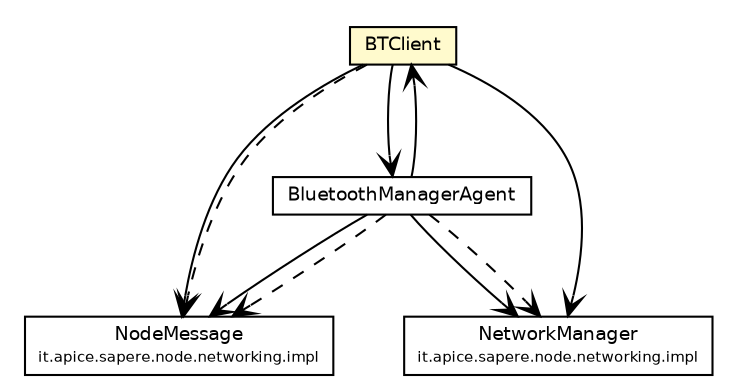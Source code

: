 #!/usr/local/bin/dot
#
# Class diagram 
# Generated by UmlGraph version 4.4 (http://www.spinellis.gr/sw/umlgraph)
#

digraph G {
	edge [fontname="Helvetica",fontsize=10,labelfontname="Helvetica",labelfontsize=10];
	node [fontname="Helvetica",fontsize=10,shape=plaintext];
	// it.apice.sapere.node.networking.bluetooth.impl.BTClient
	c2424 [label=<<table border="0" cellborder="1" cellspacing="0" cellpadding="2" port="p" bgcolor="lemonChiffon" href="./BTClient.html">
		<tr><td><table border="0" cellspacing="0" cellpadding="1">
			<tr><td> BTClient </td></tr>
		</table></td></tr>
		</table>>, fontname="Helvetica", fontcolor="black", fontsize=9.0];
	// it.apice.sapere.node.networking.bluetooth.impl.BluetoothManagerAgent
	c2425 [label=<<table border="0" cellborder="1" cellspacing="0" cellpadding="2" port="p" href="./BluetoothManagerAgent.html">
		<tr><td><table border="0" cellspacing="0" cellpadding="1">
			<tr><td> BluetoothManagerAgent </td></tr>
		</table></td></tr>
		</table>>, fontname="Helvetica", fontcolor="black", fontsize=9.0];
	// it.apice.sapere.node.networking.impl.NodeMessage
	c2432 [label=<<table border="0" cellborder="1" cellspacing="0" cellpadding="2" port="p" href="../../impl/NodeMessage.html">
		<tr><td><table border="0" cellspacing="0" cellpadding="1">
			<tr><td> NodeMessage </td></tr>
			<tr><td><font point-size="7.0"> it.apice.sapere.node.networking.impl </font></td></tr>
		</table></td></tr>
		</table>>, fontname="Helvetica", fontcolor="black", fontsize=9.0];
	// it.apice.sapere.node.networking.impl.NetworkManager
	c2433 [label=<<table border="0" cellborder="1" cellspacing="0" cellpadding="2" port="p" href="../../impl/NetworkManager.html">
		<tr><td><table border="0" cellspacing="0" cellpadding="1">
			<tr><td> NetworkManager </td></tr>
			<tr><td><font point-size="7.0"> it.apice.sapere.node.networking.impl </font></td></tr>
		</table></td></tr>
		</table>>, fontname="Helvetica", fontcolor="black", fontsize=9.0];
	// it.apice.sapere.node.networking.bluetooth.impl.BTClient NAVASSOC it.apice.sapere.node.networking.impl.NodeMessage
	c2424:p -> c2432:p [taillabel="", label="", headlabel="", fontname="Helvetica", fontcolor="black", fontsize=10.0, color="black", arrowhead=open];
	// it.apice.sapere.node.networking.bluetooth.impl.BTClient NAVASSOC it.apice.sapere.node.networking.bluetooth.impl.BluetoothManagerAgent
	c2424:p -> c2425:p [taillabel="", label="", headlabel="", fontname="Helvetica", fontcolor="black", fontsize=10.0, color="black", arrowhead=open];
	// it.apice.sapere.node.networking.bluetooth.impl.BTClient NAVASSOC it.apice.sapere.node.networking.impl.NetworkManager
	c2424:p -> c2433:p [taillabel="", label="", headlabel="", fontname="Helvetica", fontcolor="black", fontsize=10.0, color="black", arrowhead=open];
	// it.apice.sapere.node.networking.bluetooth.impl.BluetoothManagerAgent NAVASSOC it.apice.sapere.node.networking.bluetooth.impl.BTClient
	c2425:p -> c2424:p [taillabel="", label="", headlabel="", fontname="Helvetica", fontcolor="black", fontsize=10.0, color="black", arrowhead=open];
	// it.apice.sapere.node.networking.bluetooth.impl.BluetoothManagerAgent NAVASSOC it.apice.sapere.node.networking.impl.NetworkManager
	c2425:p -> c2433:p [taillabel="", label="", headlabel="", fontname="Helvetica", fontcolor="black", fontsize=10.0, color="black", arrowhead=open];
	// it.apice.sapere.node.networking.bluetooth.impl.BluetoothManagerAgent NAVASSOC it.apice.sapere.node.networking.impl.NodeMessage
	c2425:p -> c2432:p [taillabel="", label="", headlabel="", fontname="Helvetica", fontcolor="black", fontsize=10.0, color="black", arrowhead=open];
	// it.apice.sapere.node.networking.bluetooth.impl.BTClient DEPEND it.apice.sapere.node.networking.impl.NodeMessage
	c2424:p -> c2432:p [taillabel="", label="", headlabel="", fontname="Helvetica", fontcolor="black", fontsize=10.0, color="black", arrowhead=open, style=dashed];
	// it.apice.sapere.node.networking.bluetooth.impl.BluetoothManagerAgent DEPEND it.apice.sapere.node.networking.impl.NodeMessage
	c2425:p -> c2432:p [taillabel="", label="", headlabel="", fontname="Helvetica", fontcolor="black", fontsize=10.0, color="black", arrowhead=open, style=dashed];
	// it.apice.sapere.node.networking.bluetooth.impl.BluetoothManagerAgent DEPEND it.apice.sapere.node.networking.impl.NetworkManager
	c2425:p -> c2433:p [taillabel="", label="", headlabel="", fontname="Helvetica", fontcolor="black", fontsize=10.0, color="black", arrowhead=open, style=dashed];
}

